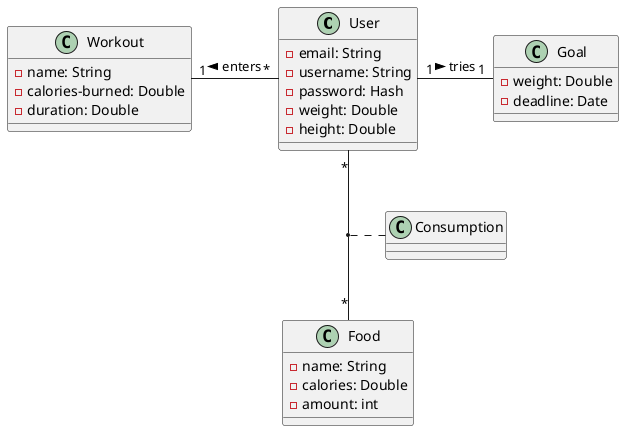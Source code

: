 @startuml

top to bottom direction

class User {
    - email: String
    - username: String
    - password: Hash
    - weight: Double
    - height: Double
}

class Goal {
    - weight: Double
    - deadline: Date
}

class Workout {
    - name: String
    - calories-burned: Double
    - duration: Double
}

class Food {
    - name: String
    - calories: Double
    - amount: int
}

User "1" - "1" Goal : > tries
Workout "1" - "*" User : < enters
User "*" -- "*" Food
(User, Food) .. Consumption

@enduml
